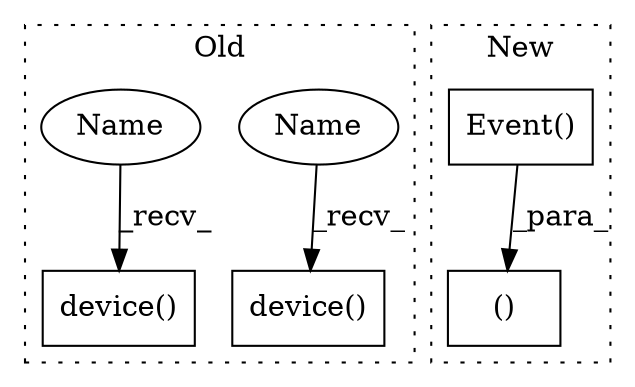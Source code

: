 digraph G {
subgraph cluster0 {
1 [label="device()" a="75" s="360,379" l="13,1" shape="box"];
3 [label="device()" a="75" s="213,232" l="13,1" shape="box"];
5 [label="Name" a="87" s="213" l="5" shape="ellipse"];
6 [label="Name" a="87" s="360" l="5" shape="ellipse"];
label = "Old";
style="dotted";
}
subgraph cluster1 {
2 [label="()" a="54" s="282" l="38" shape="box"];
4 [label="Event()" a="75" s="246" l="36" shape="box"];
label = "New";
style="dotted";
}
4 -> 2 [label="_para_"];
5 -> 3 [label="_recv_"];
6 -> 1 [label="_recv_"];
}